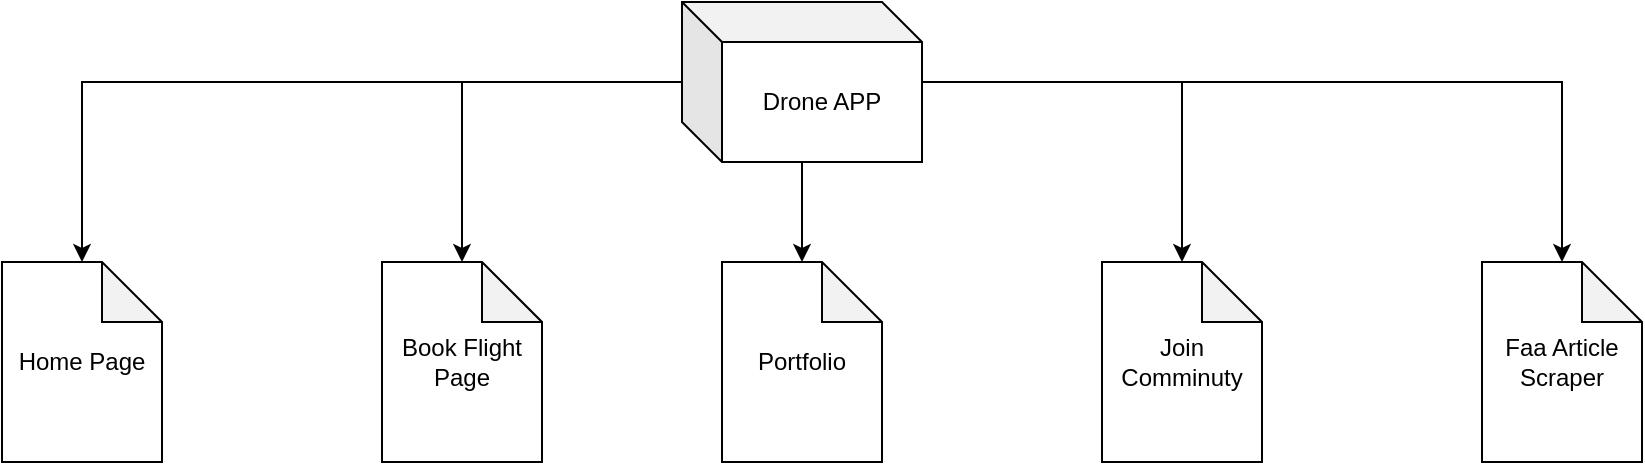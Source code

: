 <mxfile version="13.10.8" type="github">
  <diagram id="Pqj1JOqd4UoYtneGenPp" name="Page-1">
    <mxGraphModel dx="946" dy="623" grid="1" gridSize="10" guides="1" tooltips="1" connect="1" arrows="1" fold="1" page="1" pageScale="1" pageWidth="850" pageHeight="1100" math="0" shadow="0">
      <root>
        <mxCell id="0" />
        <mxCell id="1" parent="0" />
        <mxCell id="J-y_XdLzZgGSLSNDV4qj-3" value="" style="edgeStyle=orthogonalEdgeStyle;rounded=0;orthogonalLoop=1;jettySize=auto;html=1;" edge="1" parent="1" source="J-y_XdLzZgGSLSNDV4qj-1" target="J-y_XdLzZgGSLSNDV4qj-2">
          <mxGeometry relative="1" as="geometry" />
        </mxCell>
        <mxCell id="J-y_XdLzZgGSLSNDV4qj-5" value="" style="edgeStyle=orthogonalEdgeStyle;rounded=0;orthogonalLoop=1;jettySize=auto;html=1;" edge="1" parent="1" source="J-y_XdLzZgGSLSNDV4qj-1" target="J-y_XdLzZgGSLSNDV4qj-4">
          <mxGeometry relative="1" as="geometry" />
        </mxCell>
        <mxCell id="J-y_XdLzZgGSLSNDV4qj-7" value="" style="edgeStyle=orthogonalEdgeStyle;rounded=0;orthogonalLoop=1;jettySize=auto;html=1;" edge="1" parent="1" source="J-y_XdLzZgGSLSNDV4qj-1" target="J-y_XdLzZgGSLSNDV4qj-6">
          <mxGeometry relative="1" as="geometry" />
        </mxCell>
        <mxCell id="J-y_XdLzZgGSLSNDV4qj-9" value="" style="edgeStyle=orthogonalEdgeStyle;rounded=0;orthogonalLoop=1;jettySize=auto;html=1;" edge="1" parent="1" source="J-y_XdLzZgGSLSNDV4qj-1" target="J-y_XdLzZgGSLSNDV4qj-8">
          <mxGeometry relative="1" as="geometry" />
        </mxCell>
        <mxCell id="J-y_XdLzZgGSLSNDV4qj-11" value="" style="edgeStyle=orthogonalEdgeStyle;rounded=0;orthogonalLoop=1;jettySize=auto;html=1;" edge="1" parent="1" source="J-y_XdLzZgGSLSNDV4qj-1" target="J-y_XdLzZgGSLSNDV4qj-10">
          <mxGeometry relative="1" as="geometry" />
        </mxCell>
        <mxCell id="J-y_XdLzZgGSLSNDV4qj-1" value="Drone APP" style="shape=cube;whiteSpace=wrap;html=1;boundedLbl=1;backgroundOutline=1;darkOpacity=0.05;darkOpacity2=0.1;" vertex="1" parent="1">
          <mxGeometry x="350" y="20" width="120" height="80" as="geometry" />
        </mxCell>
        <mxCell id="J-y_XdLzZgGSLSNDV4qj-2" value="Home Page" style="shape=note;whiteSpace=wrap;html=1;backgroundOutline=1;darkOpacity=0.05;" vertex="1" parent="1">
          <mxGeometry x="10" y="150" width="80" height="100" as="geometry" />
        </mxCell>
        <mxCell id="J-y_XdLzZgGSLSNDV4qj-4" value="Book Flight Page" style="shape=note;whiteSpace=wrap;html=1;backgroundOutline=1;darkOpacity=0.05;" vertex="1" parent="1">
          <mxGeometry x="200" y="150" width="80" height="100" as="geometry" />
        </mxCell>
        <mxCell id="J-y_XdLzZgGSLSNDV4qj-6" value="Portfolio" style="shape=note;whiteSpace=wrap;html=1;backgroundOutline=1;darkOpacity=0.05;" vertex="1" parent="1">
          <mxGeometry x="370" y="150" width="80" height="100" as="geometry" />
        </mxCell>
        <mxCell id="J-y_XdLzZgGSLSNDV4qj-8" value="Join Comminuty" style="shape=note;whiteSpace=wrap;html=1;backgroundOutline=1;darkOpacity=0.05;" vertex="1" parent="1">
          <mxGeometry x="560" y="150" width="80" height="100" as="geometry" />
        </mxCell>
        <mxCell id="J-y_XdLzZgGSLSNDV4qj-10" value="Faa Article Scraper" style="shape=note;whiteSpace=wrap;html=1;backgroundOutline=1;darkOpacity=0.05;" vertex="1" parent="1">
          <mxGeometry x="750" y="150" width="80" height="100" as="geometry" />
        </mxCell>
      </root>
    </mxGraphModel>
  </diagram>
</mxfile>

